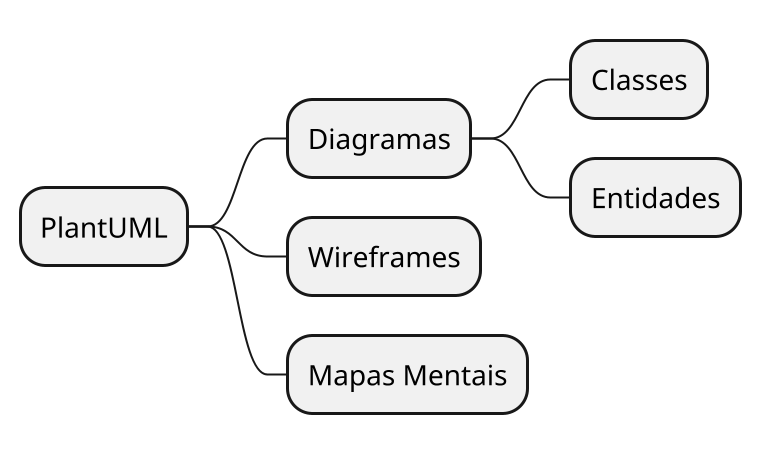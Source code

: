 @startmindmap MentalMap
scale 2
+ PlantUML
++ Diagramas
+++ Classes
+++ Entidades
++ Wireframes
++ Mapas Mentais
@endmindmap